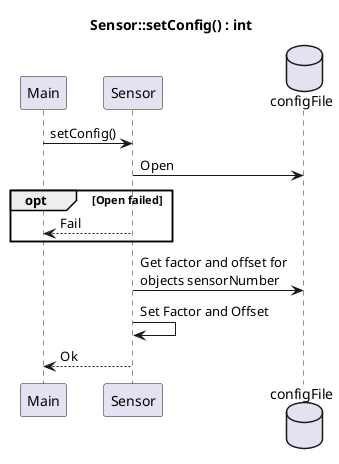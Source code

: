 @startuml SD_SensorControllerDriverSetConfig

title Sensor::setConfig() : int

skinparam MaxMessageSize 150

participant Main as Main
participant Sensor as SD
database configFile as config

Main -> SD : setConfig()
SD -> config : Open
opt Open failed
SD --> Main : Fail
end
SD -> config : Get factor and offset for objects sensorNumber
SD -> SD : Set Factor and Offset
SD --> Main : Ok




@enduml